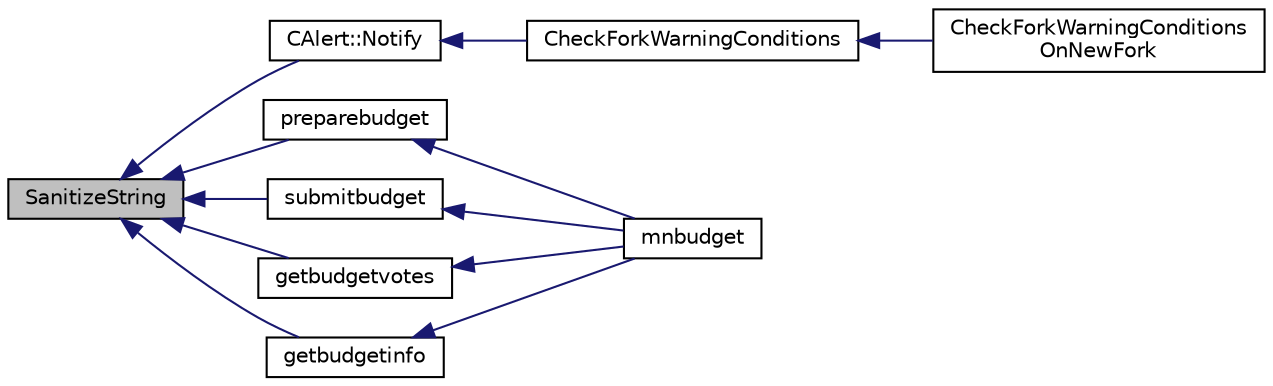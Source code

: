 digraph "SanitizeString"
{
  edge [fontname="Helvetica",fontsize="10",labelfontname="Helvetica",labelfontsize="10"];
  node [fontname="Helvetica",fontsize="10",shape=record];
  rankdir="LR";
  Node260 [label="SanitizeString",height=0.2,width=0.4,color="black", fillcolor="grey75", style="filled", fontcolor="black"];
  Node260 -> Node261 [dir="back",color="midnightblue",fontsize="10",style="solid",fontname="Helvetica"];
  Node261 [label="CAlert::Notify",height=0.2,width=0.4,color="black", fillcolor="white", style="filled",URL="$class_c_alert.html#a3da23857c8ed275621ee032a703c04a1"];
  Node261 -> Node262 [dir="back",color="midnightblue",fontsize="10",style="solid",fontname="Helvetica"];
  Node262 [label="CheckForkWarningConditions",height=0.2,width=0.4,color="black", fillcolor="white", style="filled",URL="$main_8cpp.html#a730d390bfb0df0e54a5c2ddb901e748a"];
  Node262 -> Node263 [dir="back",color="midnightblue",fontsize="10",style="solid",fontname="Helvetica"];
  Node263 [label="CheckForkWarningConditions\lOnNewFork",height=0.2,width=0.4,color="black", fillcolor="white", style="filled",URL="$main_8cpp.html#a0577f78a333e075d3bbb64c0741b5080"];
  Node260 -> Node264 [dir="back",color="midnightblue",fontsize="10",style="solid",fontname="Helvetica"];
  Node264 [label="preparebudget",height=0.2,width=0.4,color="black", fillcolor="white", style="filled",URL="$rpcmasternode-budget_8cpp.html#a8c07f1b00f74d9d2227428a552679b8c"];
  Node264 -> Node265 [dir="back",color="midnightblue",fontsize="10",style="solid",fontname="Helvetica"];
  Node265 [label="mnbudget",height=0.2,width=0.4,color="black", fillcolor="white", style="filled",URL="$rpcmasternode-budget_8cpp.html#aeabbf924be4d2ce4bedb28a394e1fc6b"];
  Node260 -> Node266 [dir="back",color="midnightblue",fontsize="10",style="solid",fontname="Helvetica"];
  Node266 [label="submitbudget",height=0.2,width=0.4,color="black", fillcolor="white", style="filled",URL="$rpcmasternode-budget_8cpp.html#a7567b2accf3b6fd9ae5a98b9e6506e9e"];
  Node266 -> Node265 [dir="back",color="midnightblue",fontsize="10",style="solid",fontname="Helvetica"];
  Node260 -> Node267 [dir="back",color="midnightblue",fontsize="10",style="solid",fontname="Helvetica"];
  Node267 [label="getbudgetvotes",height=0.2,width=0.4,color="black", fillcolor="white", style="filled",URL="$rpcmasternode-budget_8cpp.html#a63903dc0b274994056000a15b3081569"];
  Node267 -> Node265 [dir="back",color="midnightblue",fontsize="10",style="solid",fontname="Helvetica"];
  Node260 -> Node268 [dir="back",color="midnightblue",fontsize="10",style="solid",fontname="Helvetica"];
  Node268 [label="getbudgetinfo",height=0.2,width=0.4,color="black", fillcolor="white", style="filled",URL="$rpcmasternode-budget_8cpp.html#a34b837ac4cb076a8e2e76483391f1238"];
  Node268 -> Node265 [dir="back",color="midnightblue",fontsize="10",style="solid",fontname="Helvetica"];
}
